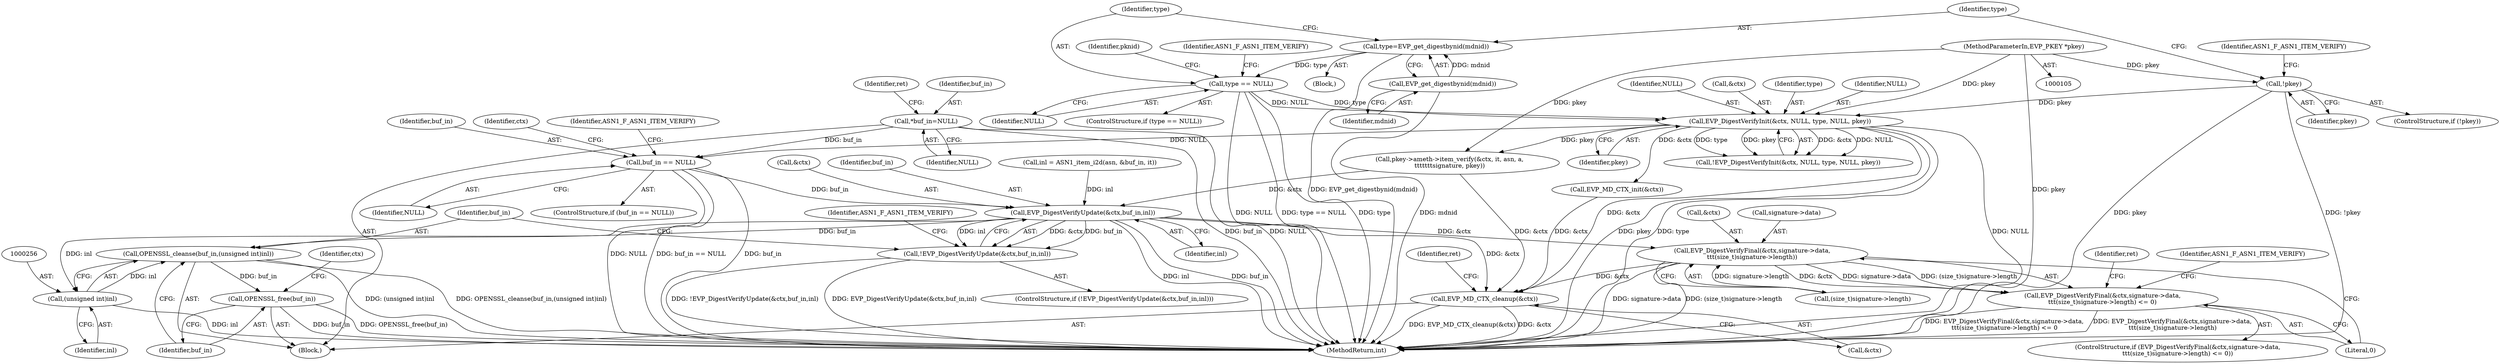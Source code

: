 digraph "0_openssl_62e4506a7d4cec1c8e1ff687f6b220f6a62a57c7@pointer" {
"1000230" [label="(Call,buf_in == NULL)"];
"1000114" [label="(Call,*buf_in=NULL)"];
"1000167" [label="(Call,EVP_DigestVerifyInit(&ctx, NULL, type, NULL, pkey))"];
"1000143" [label="(Call,type == NULL)"];
"1000138" [label="(Call,type=EVP_get_digestbynid(mdnid))"];
"1000140" [label="(Call,EVP_get_digestbynid(mdnid))"];
"1000126" [label="(Call,!pkey)"];
"1000110" [label="(MethodParameterIn,EVP_PKEY *pkey)"];
"1000240" [label="(Call,EVP_DigestVerifyUpdate(&ctx,buf_in,inl))"];
"1000239" [label="(Call,!EVP_DigestVerifyUpdate(&ctx,buf_in,inl))"];
"1000253" [label="(Call,OPENSSL_cleanse(buf_in,(unsigned int)inl))"];
"1000258" [label="(Call,OPENSSL_free(buf_in))"];
"1000255" [label="(Call,(unsigned int)inl)"];
"1000262" [label="(Call,EVP_DigestVerifyFinal(&ctx,signature->data,\n\t\t\t(size_t)signature->length))"];
"1000261" [label="(Call,EVP_DigestVerifyFinal(&ctx,signature->data,\n\t\t\t(size_t)signature->length) <= 0)"];
"1000286" [label="(Call,EVP_MD_CTX_cleanup(&ctx))"];
"1000283" [label="(Identifier,ret)"];
"1000138" [label="(Call,type=EVP_get_digestbynid(mdnid))"];
"1000241" [label="(Call,&ctx)"];
"1000110" [label="(MethodParameterIn,EVP_PKEY *pkey)"];
"1000126" [label="(Call,!pkey)"];
"1000230" [label="(Call,buf_in == NULL)"];
"1000247" [label="(Identifier,ASN1_F_ASN1_ITEM_VERIFY)"];
"1000276" [label="(Identifier,ASN1_F_ASN1_ITEM_VERIFY)"];
"1000148" [label="(Identifier,ASN1_F_ASN1_ITEM_VERIFY)"];
"1000172" [label="(Identifier,NULL)"];
"1000290" [label="(Identifier,ret)"];
"1000114" [label="(Call,*buf_in=NULL)"];
"1000239" [label="(Call,!EVP_DigestVerifyUpdate(&ctx,buf_in,inl))"];
"1000255" [label="(Call,(unsigned int)inl)"];
"1000231" [label="(Identifier,buf_in)"];
"1000145" [label="(Identifier,NULL)"];
"1000232" [label="(Identifier,NULL)"];
"1000291" [label="(MethodReturn,int)"];
"1000130" [label="(Identifier,ASN1_F_ASN1_ITEM_VERIFY)"];
"1000115" [label="(Identifier,buf_in)"];
"1000168" [label="(Call,&ctx)"];
"1000140" [label="(Call,EVP_get_digestbynid(mdnid))"];
"1000268" [label="(Call,(size_t)signature->length)"];
"1000265" [label="(Call,signature->data)"];
"1000171" [label="(Identifier,type)"];
"1000242" [label="(Identifier,ctx)"];
"1000235" [label="(Identifier,ASN1_F_ASN1_ITEM_VERIFY)"];
"1000116" [label="(Identifier,NULL)"];
"1000238" [label="(ControlStructure,if (!EVP_DigestVerifyUpdate(&ctx,buf_in,inl)))"];
"1000259" [label="(Identifier,buf_in)"];
"1000263" [label="(Call,&ctx)"];
"1000260" [label="(ControlStructure,if (EVP_DigestVerifyFinal(&ctx,signature->data,\n\t\t\t(size_t)signature->length) <= 0))"];
"1000286" [label="(Call,EVP_MD_CTX_cleanup(&ctx))"];
"1000205" [label="(Call,pkey->ameth->item_verify(&ctx, it, asn, a,\n\t\t\t\t\t\t\tsignature, pkey))"];
"1000111" [label="(Block,)"];
"1000261" [label="(Call,EVP_DigestVerifyFinal(&ctx,signature->data,\n\t\t\t(size_t)signature->length) <= 0)"];
"1000136" [label="(Block,)"];
"1000253" [label="(Call,OPENSSL_cleanse(buf_in,(unsigned int)inl))"];
"1000273" [label="(Literal,0)"];
"1000119" [label="(Identifier,ret)"];
"1000144" [label="(Identifier,type)"];
"1000262" [label="(Call,EVP_DigestVerifyFinal(&ctx,signature->data,\n\t\t\t(size_t)signature->length))"];
"1000142" [label="(ControlStructure,if (type == NULL))"];
"1000139" [label="(Identifier,type)"];
"1000244" [label="(Identifier,inl)"];
"1000229" [label="(ControlStructure,if (buf_in == NULL))"];
"1000264" [label="(Identifier,ctx)"];
"1000127" [label="(Identifier,pkey)"];
"1000154" [label="(Identifier,pknid)"];
"1000182" [label="(Call,EVP_MD_CTX_init(&ctx))"];
"1000166" [label="(Call,!EVP_DigestVerifyInit(&ctx, NULL, type, NULL, pkey))"];
"1000141" [label="(Identifier,mdnid)"];
"1000243" [label="(Identifier,buf_in)"];
"1000254" [label="(Identifier,buf_in)"];
"1000257" [label="(Identifier,inl)"];
"1000143" [label="(Call,type == NULL)"];
"1000240" [label="(Call,EVP_DigestVerifyUpdate(&ctx,buf_in,inl))"];
"1000125" [label="(ControlStructure,if (!pkey))"];
"1000173" [label="(Identifier,pkey)"];
"1000170" [label="(Identifier,NULL)"];
"1000287" [label="(Call,&ctx)"];
"1000167" [label="(Call,EVP_DigestVerifyInit(&ctx, NULL, type, NULL, pkey))"];
"1000222" [label="(Call,inl = ASN1_item_i2d(asn, &buf_in, it))"];
"1000258" [label="(Call,OPENSSL_free(buf_in))"];
"1000230" -> "1000229"  [label="AST: "];
"1000230" -> "1000232"  [label="CFG: "];
"1000231" -> "1000230"  [label="AST: "];
"1000232" -> "1000230"  [label="AST: "];
"1000235" -> "1000230"  [label="CFG: "];
"1000242" -> "1000230"  [label="CFG: "];
"1000230" -> "1000291"  [label="DDG: buf_in"];
"1000230" -> "1000291"  [label="DDG: NULL"];
"1000230" -> "1000291"  [label="DDG: buf_in == NULL"];
"1000114" -> "1000230"  [label="DDG: buf_in"];
"1000167" -> "1000230"  [label="DDG: NULL"];
"1000230" -> "1000240"  [label="DDG: buf_in"];
"1000114" -> "1000111"  [label="AST: "];
"1000114" -> "1000116"  [label="CFG: "];
"1000115" -> "1000114"  [label="AST: "];
"1000116" -> "1000114"  [label="AST: "];
"1000119" -> "1000114"  [label="CFG: "];
"1000114" -> "1000291"  [label="DDG: buf_in"];
"1000114" -> "1000291"  [label="DDG: NULL"];
"1000167" -> "1000166"  [label="AST: "];
"1000167" -> "1000173"  [label="CFG: "];
"1000168" -> "1000167"  [label="AST: "];
"1000170" -> "1000167"  [label="AST: "];
"1000171" -> "1000167"  [label="AST: "];
"1000172" -> "1000167"  [label="AST: "];
"1000173" -> "1000167"  [label="AST: "];
"1000166" -> "1000167"  [label="CFG: "];
"1000167" -> "1000291"  [label="DDG: NULL"];
"1000167" -> "1000291"  [label="DDG: pkey"];
"1000167" -> "1000291"  [label="DDG: type"];
"1000167" -> "1000166"  [label="DDG: &ctx"];
"1000167" -> "1000166"  [label="DDG: NULL"];
"1000167" -> "1000166"  [label="DDG: type"];
"1000167" -> "1000166"  [label="DDG: pkey"];
"1000143" -> "1000167"  [label="DDG: NULL"];
"1000143" -> "1000167"  [label="DDG: type"];
"1000126" -> "1000167"  [label="DDG: pkey"];
"1000110" -> "1000167"  [label="DDG: pkey"];
"1000167" -> "1000182"  [label="DDG: &ctx"];
"1000167" -> "1000205"  [label="DDG: pkey"];
"1000167" -> "1000286"  [label="DDG: &ctx"];
"1000143" -> "1000142"  [label="AST: "];
"1000143" -> "1000145"  [label="CFG: "];
"1000144" -> "1000143"  [label="AST: "];
"1000145" -> "1000143"  [label="AST: "];
"1000148" -> "1000143"  [label="CFG: "];
"1000154" -> "1000143"  [label="CFG: "];
"1000143" -> "1000291"  [label="DDG: type"];
"1000143" -> "1000291"  [label="DDG: NULL"];
"1000143" -> "1000291"  [label="DDG: type == NULL"];
"1000138" -> "1000143"  [label="DDG: type"];
"1000138" -> "1000136"  [label="AST: "];
"1000138" -> "1000140"  [label="CFG: "];
"1000139" -> "1000138"  [label="AST: "];
"1000140" -> "1000138"  [label="AST: "];
"1000144" -> "1000138"  [label="CFG: "];
"1000138" -> "1000291"  [label="DDG: EVP_get_digestbynid(mdnid)"];
"1000140" -> "1000138"  [label="DDG: mdnid"];
"1000140" -> "1000141"  [label="CFG: "];
"1000141" -> "1000140"  [label="AST: "];
"1000140" -> "1000291"  [label="DDG: mdnid"];
"1000126" -> "1000125"  [label="AST: "];
"1000126" -> "1000127"  [label="CFG: "];
"1000127" -> "1000126"  [label="AST: "];
"1000130" -> "1000126"  [label="CFG: "];
"1000139" -> "1000126"  [label="CFG: "];
"1000126" -> "1000291"  [label="DDG: !pkey"];
"1000126" -> "1000291"  [label="DDG: pkey"];
"1000110" -> "1000126"  [label="DDG: pkey"];
"1000110" -> "1000105"  [label="AST: "];
"1000110" -> "1000291"  [label="DDG: pkey"];
"1000110" -> "1000205"  [label="DDG: pkey"];
"1000240" -> "1000239"  [label="AST: "];
"1000240" -> "1000244"  [label="CFG: "];
"1000241" -> "1000240"  [label="AST: "];
"1000243" -> "1000240"  [label="AST: "];
"1000244" -> "1000240"  [label="AST: "];
"1000239" -> "1000240"  [label="CFG: "];
"1000240" -> "1000291"  [label="DDG: inl"];
"1000240" -> "1000291"  [label="DDG: buf_in"];
"1000240" -> "1000239"  [label="DDG: &ctx"];
"1000240" -> "1000239"  [label="DDG: buf_in"];
"1000240" -> "1000239"  [label="DDG: inl"];
"1000205" -> "1000240"  [label="DDG: &ctx"];
"1000222" -> "1000240"  [label="DDG: inl"];
"1000240" -> "1000253"  [label="DDG: buf_in"];
"1000240" -> "1000255"  [label="DDG: inl"];
"1000240" -> "1000262"  [label="DDG: &ctx"];
"1000240" -> "1000286"  [label="DDG: &ctx"];
"1000239" -> "1000238"  [label="AST: "];
"1000247" -> "1000239"  [label="CFG: "];
"1000254" -> "1000239"  [label="CFG: "];
"1000239" -> "1000291"  [label="DDG: !EVP_DigestVerifyUpdate(&ctx,buf_in,inl)"];
"1000239" -> "1000291"  [label="DDG: EVP_DigestVerifyUpdate(&ctx,buf_in,inl)"];
"1000253" -> "1000111"  [label="AST: "];
"1000253" -> "1000255"  [label="CFG: "];
"1000254" -> "1000253"  [label="AST: "];
"1000255" -> "1000253"  [label="AST: "];
"1000259" -> "1000253"  [label="CFG: "];
"1000253" -> "1000291"  [label="DDG: OPENSSL_cleanse(buf_in,(unsigned int)inl)"];
"1000253" -> "1000291"  [label="DDG: (unsigned int)inl"];
"1000255" -> "1000253"  [label="DDG: inl"];
"1000253" -> "1000258"  [label="DDG: buf_in"];
"1000258" -> "1000111"  [label="AST: "];
"1000258" -> "1000259"  [label="CFG: "];
"1000259" -> "1000258"  [label="AST: "];
"1000264" -> "1000258"  [label="CFG: "];
"1000258" -> "1000291"  [label="DDG: buf_in"];
"1000258" -> "1000291"  [label="DDG: OPENSSL_free(buf_in)"];
"1000255" -> "1000257"  [label="CFG: "];
"1000256" -> "1000255"  [label="AST: "];
"1000257" -> "1000255"  [label="AST: "];
"1000255" -> "1000291"  [label="DDG: inl"];
"1000262" -> "1000261"  [label="AST: "];
"1000262" -> "1000268"  [label="CFG: "];
"1000263" -> "1000262"  [label="AST: "];
"1000265" -> "1000262"  [label="AST: "];
"1000268" -> "1000262"  [label="AST: "];
"1000273" -> "1000262"  [label="CFG: "];
"1000262" -> "1000291"  [label="DDG: signature->data"];
"1000262" -> "1000291"  [label="DDG: (size_t)signature->length"];
"1000262" -> "1000261"  [label="DDG: &ctx"];
"1000262" -> "1000261"  [label="DDG: signature->data"];
"1000262" -> "1000261"  [label="DDG: (size_t)signature->length"];
"1000268" -> "1000262"  [label="DDG: signature->length"];
"1000262" -> "1000286"  [label="DDG: &ctx"];
"1000261" -> "1000260"  [label="AST: "];
"1000261" -> "1000273"  [label="CFG: "];
"1000273" -> "1000261"  [label="AST: "];
"1000276" -> "1000261"  [label="CFG: "];
"1000283" -> "1000261"  [label="CFG: "];
"1000261" -> "1000291"  [label="DDG: EVP_DigestVerifyFinal(&ctx,signature->data,\n\t\t\t(size_t)signature->length)"];
"1000261" -> "1000291"  [label="DDG: EVP_DigestVerifyFinal(&ctx,signature->data,\n\t\t\t(size_t)signature->length) <= 0"];
"1000286" -> "1000111"  [label="AST: "];
"1000286" -> "1000287"  [label="CFG: "];
"1000287" -> "1000286"  [label="AST: "];
"1000290" -> "1000286"  [label="CFG: "];
"1000286" -> "1000291"  [label="DDG: EVP_MD_CTX_cleanup(&ctx)"];
"1000286" -> "1000291"  [label="DDG: &ctx"];
"1000205" -> "1000286"  [label="DDG: &ctx"];
"1000182" -> "1000286"  [label="DDG: &ctx"];
}
